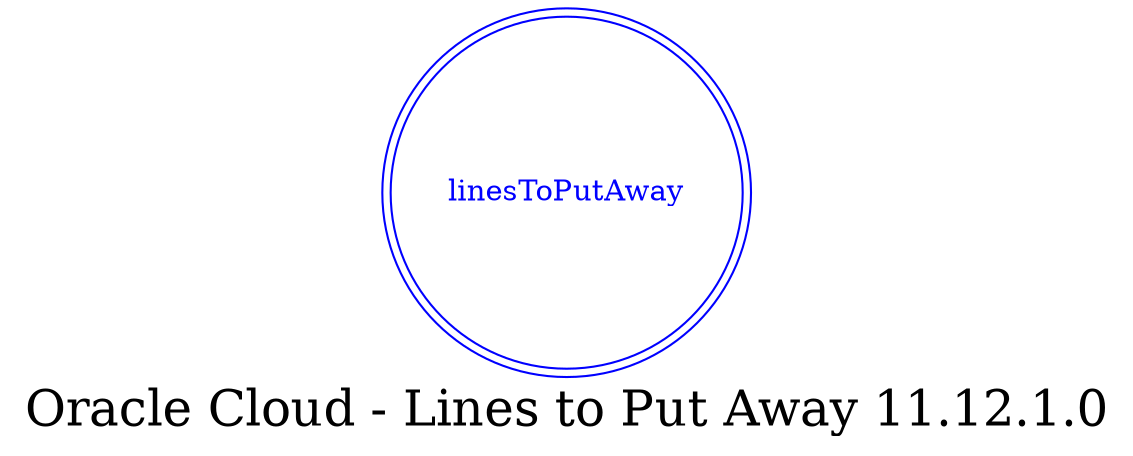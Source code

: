 digraph LexiconGraph {
graph[label="Oracle Cloud - Lines to Put Away 11.12.1.0", fontsize=24]
splines=true
"linesToPutAway" [color=blue, fontcolor=blue, shape=doublecircle]
}
